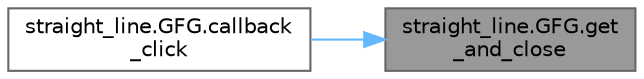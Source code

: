 digraph "straight_line.GFG.get_and_close"
{
 // LATEX_PDF_SIZE
  bgcolor="transparent";
  edge [fontname=Helvetica,fontsize=10,labelfontname=Helvetica,labelfontsize=10];
  node [fontname=Helvetica,fontsize=10,shape=box,height=0.2,width=0.4];
  rankdir="RL";
  Node1 [id="Node000001",label="straight_line.GFG.get\l_and_close",height=0.2,width=0.4,color="gray40", fillcolor="grey60", style="filled", fontcolor="black",tooltip=" "];
  Node1 -> Node2 [id="edge1_Node000001_Node000002",dir="back",color="steelblue1",style="solid",tooltip=" "];
  Node2 [id="Node000002",label="straight_line.GFG.callback\l_click",height=0.2,width=0.4,color="grey40", fillcolor="white", style="filled",URL="$classstraight__line_1_1_g_f_g.html#a51a904f413492b194b6c4fd578e2bc5d",tooltip=" "];
}

